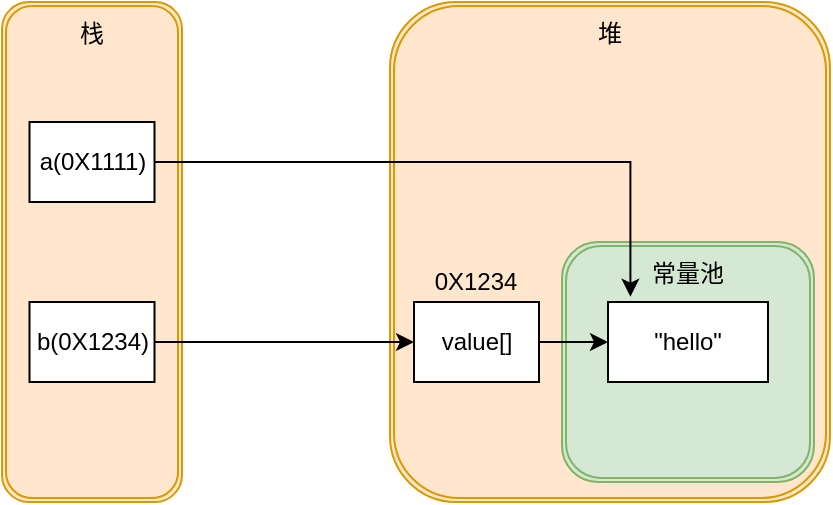 <mxfile version="13.4.2" type="device"><diagram id="tuCuK4YaD3jK9rRub5Pj" name="第 1 页"><mxGraphModel dx="1019" dy="580" grid="1" gridSize="10" guides="1" tooltips="1" connect="1" arrows="1" fold="1" page="1" pageScale="1" pageWidth="827" pageHeight="1169" math="0" shadow="0"><root><mxCell id="0"/><mxCell id="1" parent="0"/><mxCell id="H43YSDd39RwRx8Vg_BaJ-4" value="栈" style="shape=ext;double=1;rounded=1;whiteSpace=wrap;html=1;verticalAlign=top;fillColor=#ffe6cc;strokeColor=#d79b00;" vertex="1" parent="1"><mxGeometry x="220" y="270" width="90" height="250" as="geometry"/></mxCell><mxCell id="H43YSDd39RwRx8Vg_BaJ-5" value="堆" style="shape=ext;double=1;rounded=1;whiteSpace=wrap;html=1;verticalAlign=top;fillColor=#ffe6cc;strokeColor=#d79b00;" vertex="1" parent="1"><mxGeometry x="414" y="270" width="220" height="250" as="geometry"/></mxCell><mxCell id="H43YSDd39RwRx8Vg_BaJ-6" value="a(0X1111)" style="rounded=0;whiteSpace=wrap;html=1;" vertex="1" parent="1"><mxGeometry x="233.75" y="330" width="62.5" height="40" as="geometry"/></mxCell><mxCell id="H43YSDd39RwRx8Vg_BaJ-13" style="edgeStyle=orthogonalEdgeStyle;rounded=0;orthogonalLoop=1;jettySize=auto;html=1;exitX=1;exitY=0.5;exitDx=0;exitDy=0;entryX=0;entryY=0.5;entryDx=0;entryDy=0;" edge="1" parent="1" source="H43YSDd39RwRx8Vg_BaJ-7" target="H43YSDd39RwRx8Vg_BaJ-11"><mxGeometry relative="1" as="geometry"/></mxCell><mxCell id="H43YSDd39RwRx8Vg_BaJ-7" value="b(0X1234)" style="rounded=0;whiteSpace=wrap;html=1;" vertex="1" parent="1"><mxGeometry x="233.75" y="420" width="62.5" height="40" as="geometry"/></mxCell><mxCell id="H43YSDd39RwRx8Vg_BaJ-8" value="常量池" style="shape=ext;double=1;rounded=1;whiteSpace=wrap;html=1;verticalAlign=top;fillColor=#d5e8d4;strokeColor=#82b366;" vertex="1" parent="1"><mxGeometry x="500" y="390" width="126" height="120" as="geometry"/></mxCell><mxCell id="H43YSDd39RwRx8Vg_BaJ-9" value="&quot;hello&quot;" style="rounded=0;whiteSpace=wrap;html=1;" vertex="1" parent="1"><mxGeometry x="523" y="420" width="80" height="40" as="geometry"/></mxCell><mxCell id="H43YSDd39RwRx8Vg_BaJ-14" style="edgeStyle=orthogonalEdgeStyle;rounded=0;orthogonalLoop=1;jettySize=auto;html=1;exitX=1;exitY=0.5;exitDx=0;exitDy=0;" edge="1" parent="1" source="H43YSDd39RwRx8Vg_BaJ-11" target="H43YSDd39RwRx8Vg_BaJ-9"><mxGeometry relative="1" as="geometry"/></mxCell><mxCell id="H43YSDd39RwRx8Vg_BaJ-11" value="value[]" style="rounded=0;whiteSpace=wrap;html=1;" vertex="1" parent="1"><mxGeometry x="426" y="420" width="62.5" height="40" as="geometry"/></mxCell><mxCell id="H43YSDd39RwRx8Vg_BaJ-12" value="0X1234" style="text;html=1;strokeColor=none;fillColor=none;align=center;verticalAlign=middle;whiteSpace=wrap;rounded=0;" vertex="1" parent="1"><mxGeometry x="437" y="400" width="40" height="20" as="geometry"/></mxCell><mxCell id="H43YSDd39RwRx8Vg_BaJ-10" style="edgeStyle=orthogonalEdgeStyle;rounded=0;orthogonalLoop=1;jettySize=auto;html=1;exitX=1;exitY=0.5;exitDx=0;exitDy=0;entryX=0.14;entryY=-0.066;entryDx=0;entryDy=0;entryPerimeter=0;" edge="1" parent="1" source="H43YSDd39RwRx8Vg_BaJ-6" target="H43YSDd39RwRx8Vg_BaJ-9"><mxGeometry relative="1" as="geometry"/></mxCell></root></mxGraphModel></diagram></mxfile>